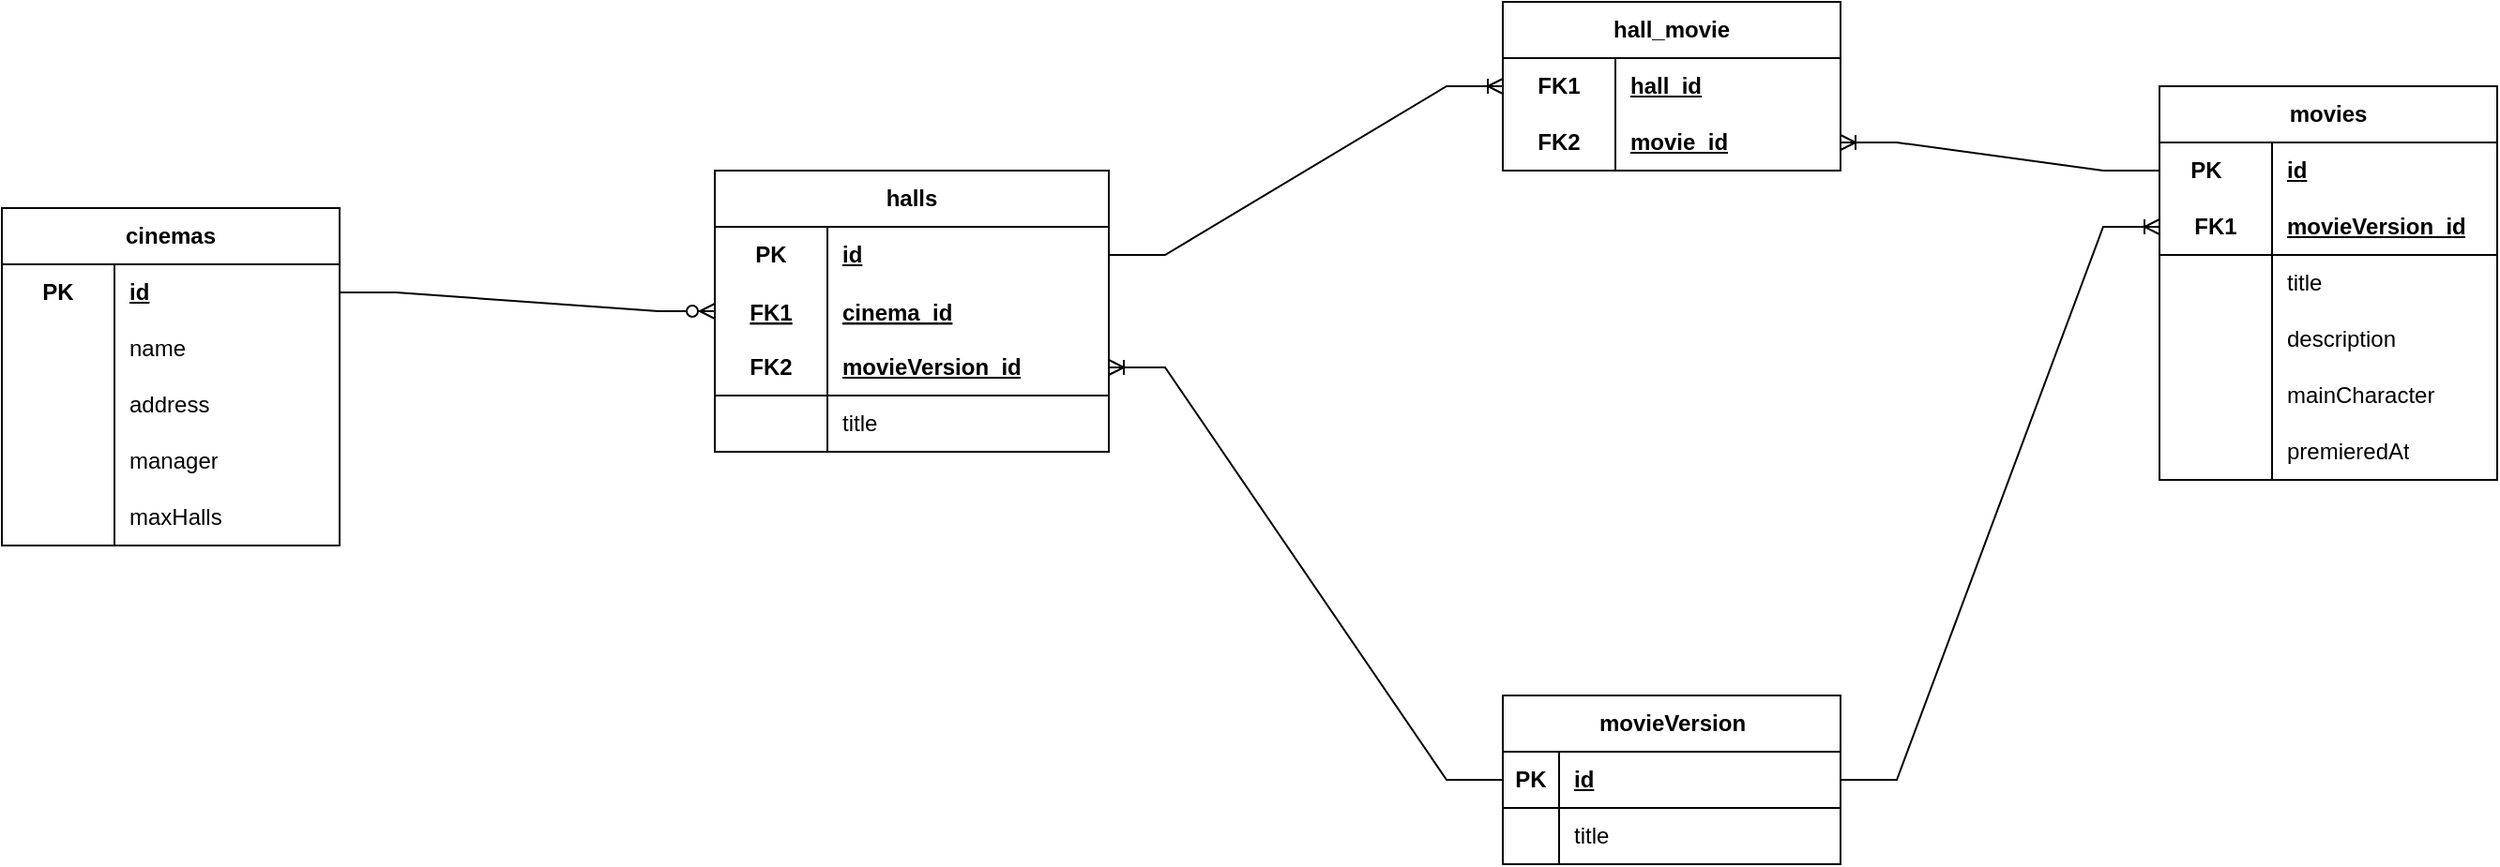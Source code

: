 <mxfile version="19.0.3" type="device"><diagram name="Page-1" id="P9ur7GRfT11JJCIv_-oT"><mxGraphModel dx="826" dy="822" grid="1" gridSize="10" guides="1" tooltips="1" connect="1" arrows="1" fold="1" page="1" pageScale="1" pageWidth="850" pageHeight="1100" math="0" shadow="0"><root><mxCell id="0"/><mxCell id="1" parent="0"/><mxCell id="s_9YV_izyqFztsHRIljp-14" value="cinemas" style="shape=table;startSize=30;container=1;collapsible=1;childLayout=tableLayout;fixedRows=1;rowLines=0;fontStyle=1;align=center;resizeLast=1;html=1;whiteSpace=wrap;" parent="1" vertex="1"><mxGeometry x="60" y="320" width="180" height="180" as="geometry"/></mxCell><mxCell id="s_9YV_izyqFztsHRIljp-15" value="" style="shape=tableRow;horizontal=0;startSize=0;swimlaneHead=0;swimlaneBody=0;fillColor=none;collapsible=0;dropTarget=0;points=[[0,0.5],[1,0.5]];portConstraint=eastwest;top=0;left=0;right=0;bottom=0;html=1;" parent="s_9YV_izyqFztsHRIljp-14" vertex="1"><mxGeometry y="30" width="180" height="30" as="geometry"/></mxCell><mxCell id="s_9YV_izyqFztsHRIljp-16" value="PK" style="shape=partialRectangle;connectable=0;fillColor=none;top=0;left=0;bottom=0;right=0;fontStyle=1;overflow=hidden;html=1;whiteSpace=wrap;" parent="s_9YV_izyqFztsHRIljp-15" vertex="1"><mxGeometry width="60" height="30" as="geometry"><mxRectangle width="60" height="30" as="alternateBounds"/></mxGeometry></mxCell><mxCell id="s_9YV_izyqFztsHRIljp-17" value="id" style="shape=partialRectangle;connectable=0;fillColor=none;top=0;left=0;bottom=0;right=0;align=left;spacingLeft=6;fontStyle=5;overflow=hidden;html=1;whiteSpace=wrap;" parent="s_9YV_izyqFztsHRIljp-15" vertex="1"><mxGeometry x="60" width="120" height="30" as="geometry"><mxRectangle width="120" height="30" as="alternateBounds"/></mxGeometry></mxCell><mxCell id="s_9YV_izyqFztsHRIljp-21" value="" style="shape=tableRow;horizontal=0;startSize=0;swimlaneHead=0;swimlaneBody=0;fillColor=none;collapsible=0;dropTarget=0;points=[[0,0.5],[1,0.5]];portConstraint=eastwest;top=0;left=0;right=0;bottom=0;html=1;" parent="s_9YV_izyqFztsHRIljp-14" vertex="1"><mxGeometry y="60" width="180" height="30" as="geometry"/></mxCell><mxCell id="s_9YV_izyqFztsHRIljp-22" value="" style="shape=partialRectangle;connectable=0;fillColor=none;top=0;left=0;bottom=0;right=0;editable=1;overflow=hidden;html=1;whiteSpace=wrap;" parent="s_9YV_izyqFztsHRIljp-21" vertex="1"><mxGeometry width="60" height="30" as="geometry"><mxRectangle width="60" height="30" as="alternateBounds"/></mxGeometry></mxCell><mxCell id="s_9YV_izyqFztsHRIljp-23" value="&lt;div&gt;name&lt;span style=&quot;white-space: pre;&quot;&gt;&#9;&lt;/span&gt;&lt;/div&gt;" style="shape=partialRectangle;connectable=0;fillColor=none;top=0;left=0;bottom=0;right=0;align=left;spacingLeft=6;overflow=hidden;html=1;whiteSpace=wrap;" parent="s_9YV_izyqFztsHRIljp-21" vertex="1"><mxGeometry x="60" width="120" height="30" as="geometry"><mxRectangle width="120" height="30" as="alternateBounds"/></mxGeometry></mxCell><mxCell id="s_9YV_izyqFztsHRIljp-24" value="" style="shape=tableRow;horizontal=0;startSize=0;swimlaneHead=0;swimlaneBody=0;fillColor=none;collapsible=0;dropTarget=0;points=[[0,0.5],[1,0.5]];portConstraint=eastwest;top=0;left=0;right=0;bottom=0;html=1;" parent="s_9YV_izyqFztsHRIljp-14" vertex="1"><mxGeometry y="90" width="180" height="30" as="geometry"/></mxCell><mxCell id="s_9YV_izyqFztsHRIljp-25" value="" style="shape=partialRectangle;connectable=0;fillColor=none;top=0;left=0;bottom=0;right=0;editable=1;overflow=hidden;html=1;whiteSpace=wrap;" parent="s_9YV_izyqFztsHRIljp-24" vertex="1"><mxGeometry width="60" height="30" as="geometry"><mxRectangle width="60" height="30" as="alternateBounds"/></mxGeometry></mxCell><mxCell id="s_9YV_izyqFztsHRIljp-26" value="&lt;div&gt;address&lt;/div&gt;" style="shape=partialRectangle;connectable=0;fillColor=none;top=0;left=0;bottom=0;right=0;align=left;spacingLeft=6;overflow=hidden;html=1;whiteSpace=wrap;" parent="s_9YV_izyqFztsHRIljp-24" vertex="1"><mxGeometry x="60" width="120" height="30" as="geometry"><mxRectangle width="120" height="30" as="alternateBounds"/></mxGeometry></mxCell><mxCell id="s_9YV_izyqFztsHRIljp-27" value="" style="shape=tableRow;horizontal=0;startSize=0;swimlaneHead=0;swimlaneBody=0;fillColor=none;collapsible=0;dropTarget=0;points=[[0,0.5],[1,0.5]];portConstraint=eastwest;top=0;left=0;right=0;bottom=0;html=1;" parent="s_9YV_izyqFztsHRIljp-14" vertex="1"><mxGeometry y="120" width="180" height="30" as="geometry"/></mxCell><mxCell id="s_9YV_izyqFztsHRIljp-28" value="" style="shape=partialRectangle;connectable=0;fillColor=none;top=0;left=0;bottom=0;right=0;editable=1;overflow=hidden;html=1;whiteSpace=wrap;" parent="s_9YV_izyqFztsHRIljp-27" vertex="1"><mxGeometry width="60" height="30" as="geometry"><mxRectangle width="60" height="30" as="alternateBounds"/></mxGeometry></mxCell><mxCell id="s_9YV_izyqFztsHRIljp-29" value="manager" style="shape=partialRectangle;connectable=0;fillColor=none;top=0;left=0;bottom=0;right=0;align=left;spacingLeft=6;overflow=hidden;html=1;whiteSpace=wrap;" parent="s_9YV_izyqFztsHRIljp-27" vertex="1"><mxGeometry x="60" width="120" height="30" as="geometry"><mxRectangle width="120" height="30" as="alternateBounds"/></mxGeometry></mxCell><mxCell id="s_9YV_izyqFztsHRIljp-30" value="" style="shape=tableRow;horizontal=0;startSize=0;swimlaneHead=0;swimlaneBody=0;fillColor=none;collapsible=0;dropTarget=0;points=[[0,0.5],[1,0.5]];portConstraint=eastwest;top=0;left=0;right=0;bottom=0;html=1;" parent="s_9YV_izyqFztsHRIljp-14" vertex="1"><mxGeometry y="150" width="180" height="30" as="geometry"/></mxCell><mxCell id="s_9YV_izyqFztsHRIljp-31" value="" style="shape=partialRectangle;connectable=0;fillColor=none;top=0;left=0;bottom=0;right=0;editable=1;overflow=hidden;html=1;whiteSpace=wrap;" parent="s_9YV_izyqFztsHRIljp-30" vertex="1"><mxGeometry width="60" height="30" as="geometry"><mxRectangle width="60" height="30" as="alternateBounds"/></mxGeometry></mxCell><mxCell id="s_9YV_izyqFztsHRIljp-32" value="maxHalls" style="shape=partialRectangle;connectable=0;fillColor=none;top=0;left=0;bottom=0;right=0;align=left;spacingLeft=6;overflow=hidden;html=1;whiteSpace=wrap;" parent="s_9YV_izyqFztsHRIljp-30" vertex="1"><mxGeometry x="60" width="120" height="30" as="geometry"><mxRectangle width="120" height="30" as="alternateBounds"/></mxGeometry></mxCell><mxCell id="s_9YV_izyqFztsHRIljp-33" value="halls" style="shape=table;startSize=30;container=1;collapsible=1;childLayout=tableLayout;fixedRows=1;rowLines=0;fontStyle=1;align=center;resizeLast=1;html=1;whiteSpace=wrap;" parent="1" vertex="1"><mxGeometry x="440" y="300" width="210" height="150" as="geometry"/></mxCell><mxCell id="s_9YV_izyqFztsHRIljp-34" value="" style="shape=tableRow;horizontal=0;startSize=0;swimlaneHead=0;swimlaneBody=0;fillColor=none;collapsible=0;dropTarget=0;points=[[0,0.5],[1,0.5]];portConstraint=eastwest;top=0;left=0;right=0;bottom=0;html=1;" parent="s_9YV_izyqFztsHRIljp-33" vertex="1"><mxGeometry y="30" width="210" height="30" as="geometry"/></mxCell><mxCell id="s_9YV_izyqFztsHRIljp-35" value="PK" style="shape=partialRectangle;connectable=0;fillColor=none;top=0;left=0;bottom=0;right=0;fontStyle=1;overflow=hidden;html=1;whiteSpace=wrap;" parent="s_9YV_izyqFztsHRIljp-34" vertex="1"><mxGeometry width="60" height="30" as="geometry"><mxRectangle width="60" height="30" as="alternateBounds"/></mxGeometry></mxCell><mxCell id="s_9YV_izyqFztsHRIljp-36" value="id" style="shape=partialRectangle;connectable=0;fillColor=none;top=0;left=0;bottom=0;right=0;align=left;spacingLeft=6;fontStyle=5;overflow=hidden;html=1;whiteSpace=wrap;" parent="s_9YV_izyqFztsHRIljp-34" vertex="1"><mxGeometry x="60" width="150" height="30" as="geometry"><mxRectangle width="150" height="30" as="alternateBounds"/></mxGeometry></mxCell><mxCell id="I0z0G9ec94w-HaaWUI5X-5" value="" style="shape=tableRow;horizontal=0;startSize=0;swimlaneHead=0;swimlaneBody=0;fillColor=none;collapsible=0;dropTarget=0;points=[[0,0.5],[1,0.5]];portConstraint=eastwest;top=0;left=0;right=0;bottom=0;" vertex="1" parent="s_9YV_izyqFztsHRIljp-33"><mxGeometry y="60" width="210" height="30" as="geometry"/></mxCell><mxCell id="I0z0G9ec94w-HaaWUI5X-6" value="FK1" style="shape=partialRectangle;connectable=0;fillColor=none;top=0;left=0;bottom=0;right=0;fontStyle=5;overflow=hidden;" vertex="1" parent="I0z0G9ec94w-HaaWUI5X-5"><mxGeometry width="60" height="30" as="geometry"><mxRectangle width="60" height="30" as="alternateBounds"/></mxGeometry></mxCell><mxCell id="I0z0G9ec94w-HaaWUI5X-7" value="cinema_id" style="shape=partialRectangle;connectable=0;fillColor=none;top=0;left=0;bottom=0;right=0;align=left;spacingLeft=6;fontStyle=5;overflow=hidden;" vertex="1" parent="I0z0G9ec94w-HaaWUI5X-5"><mxGeometry x="60" width="150" height="30" as="geometry"><mxRectangle width="150" height="30" as="alternateBounds"/></mxGeometry></mxCell><mxCell id="s_9YV_izyqFztsHRIljp-37" value="" style="shape=tableRow;horizontal=0;startSize=0;swimlaneHead=0;swimlaneBody=0;fillColor=none;collapsible=0;dropTarget=0;points=[[0,0.5],[1,0.5]];portConstraint=eastwest;top=0;left=0;right=0;bottom=1;html=1;" parent="s_9YV_izyqFztsHRIljp-33" vertex="1"><mxGeometry y="90" width="210" height="30" as="geometry"/></mxCell><mxCell id="s_9YV_izyqFztsHRIljp-38" value="FK2" style="shape=partialRectangle;connectable=0;fillColor=none;top=0;left=0;bottom=0;right=0;fontStyle=1;overflow=hidden;html=1;whiteSpace=wrap;" parent="s_9YV_izyqFztsHRIljp-37" vertex="1"><mxGeometry width="60" height="30" as="geometry"><mxRectangle width="60" height="30" as="alternateBounds"/></mxGeometry></mxCell><mxCell id="s_9YV_izyqFztsHRIljp-39" value="movieVersion_id" style="shape=partialRectangle;connectable=0;fillColor=none;top=0;left=0;bottom=0;right=0;align=left;spacingLeft=6;fontStyle=5;overflow=hidden;html=1;whiteSpace=wrap;" parent="s_9YV_izyqFztsHRIljp-37" vertex="1"><mxGeometry x="60" width="150" height="30" as="geometry"><mxRectangle width="150" height="30" as="alternateBounds"/></mxGeometry></mxCell><mxCell id="s_9YV_izyqFztsHRIljp-40" value="" style="shape=tableRow;horizontal=0;startSize=0;swimlaneHead=0;swimlaneBody=0;fillColor=none;collapsible=0;dropTarget=0;points=[[0,0.5],[1,0.5]];portConstraint=eastwest;top=0;left=0;right=0;bottom=0;html=1;" parent="s_9YV_izyqFztsHRIljp-33" vertex="1"><mxGeometry y="120" width="210" height="30" as="geometry"/></mxCell><mxCell id="s_9YV_izyqFztsHRIljp-41" value="" style="shape=partialRectangle;connectable=0;fillColor=none;top=0;left=0;bottom=0;right=0;editable=1;overflow=hidden;html=1;whiteSpace=wrap;" parent="s_9YV_izyqFztsHRIljp-40" vertex="1"><mxGeometry width="60" height="30" as="geometry"><mxRectangle width="60" height="30" as="alternateBounds"/></mxGeometry></mxCell><mxCell id="s_9YV_izyqFztsHRIljp-42" value="title" style="shape=partialRectangle;connectable=0;fillColor=none;top=0;left=0;bottom=0;right=0;align=left;spacingLeft=6;overflow=hidden;html=1;whiteSpace=wrap;" parent="s_9YV_izyqFztsHRIljp-40" vertex="1"><mxGeometry x="60" width="150" height="30" as="geometry"><mxRectangle width="150" height="30" as="alternateBounds"/></mxGeometry></mxCell><mxCell id="s_9YV_izyqFztsHRIljp-78" value="movieVersion" style="shape=table;startSize=30;container=1;collapsible=1;childLayout=tableLayout;fixedRows=1;rowLines=0;fontStyle=1;align=center;resizeLast=1;html=1;" parent="1" vertex="1"><mxGeometry x="860" y="580" width="180" height="90" as="geometry"/></mxCell><mxCell id="s_9YV_izyqFztsHRIljp-79" value="" style="shape=tableRow;horizontal=0;startSize=0;swimlaneHead=0;swimlaneBody=0;fillColor=none;collapsible=0;dropTarget=0;points=[[0,0.5],[1,0.5]];portConstraint=eastwest;top=0;left=0;right=0;bottom=1;" parent="s_9YV_izyqFztsHRIljp-78" vertex="1"><mxGeometry y="30" width="180" height="30" as="geometry"/></mxCell><mxCell id="s_9YV_izyqFztsHRIljp-80" value="PK" style="shape=partialRectangle;connectable=0;fillColor=none;top=0;left=0;bottom=0;right=0;fontStyle=1;overflow=hidden;whiteSpace=wrap;html=1;" parent="s_9YV_izyqFztsHRIljp-79" vertex="1"><mxGeometry width="30" height="30" as="geometry"><mxRectangle width="30" height="30" as="alternateBounds"/></mxGeometry></mxCell><mxCell id="s_9YV_izyqFztsHRIljp-81" value="id" style="shape=partialRectangle;connectable=0;fillColor=none;top=0;left=0;bottom=0;right=0;align=left;spacingLeft=6;fontStyle=5;overflow=hidden;whiteSpace=wrap;html=1;" parent="s_9YV_izyqFztsHRIljp-79" vertex="1"><mxGeometry x="30" width="150" height="30" as="geometry"><mxRectangle width="150" height="30" as="alternateBounds"/></mxGeometry></mxCell><mxCell id="s_9YV_izyqFztsHRIljp-82" value="" style="shape=tableRow;horizontal=0;startSize=0;swimlaneHead=0;swimlaneBody=0;fillColor=none;collapsible=0;dropTarget=0;points=[[0,0.5],[1,0.5]];portConstraint=eastwest;top=0;left=0;right=0;bottom=0;" parent="s_9YV_izyqFztsHRIljp-78" vertex="1"><mxGeometry y="60" width="180" height="30" as="geometry"/></mxCell><mxCell id="s_9YV_izyqFztsHRIljp-83" value="" style="shape=partialRectangle;connectable=0;fillColor=none;top=0;left=0;bottom=0;right=0;editable=1;overflow=hidden;whiteSpace=wrap;html=1;" parent="s_9YV_izyqFztsHRIljp-82" vertex="1"><mxGeometry width="30" height="30" as="geometry"><mxRectangle width="30" height="30" as="alternateBounds"/></mxGeometry></mxCell><mxCell id="s_9YV_izyqFztsHRIljp-84" value="title" style="shape=partialRectangle;connectable=0;fillColor=none;top=0;left=0;bottom=0;right=0;align=left;spacingLeft=6;overflow=hidden;whiteSpace=wrap;html=1;" parent="s_9YV_izyqFztsHRIljp-82" vertex="1"><mxGeometry x="30" width="150" height="30" as="geometry"><mxRectangle width="150" height="30" as="alternateBounds"/></mxGeometry></mxCell><mxCell id="s_9YV_izyqFztsHRIljp-91" value="movies" style="shape=table;startSize=30;container=1;collapsible=1;childLayout=tableLayout;fixedRows=1;rowLines=0;fontStyle=1;align=center;resizeLast=1;html=1;whiteSpace=wrap;" parent="1" vertex="1"><mxGeometry x="1210" y="255" width="180" height="210" as="geometry"/></mxCell><mxCell id="s_9YV_izyqFztsHRIljp-92" value="" style="shape=tableRow;horizontal=0;startSize=0;swimlaneHead=0;swimlaneBody=0;fillColor=none;collapsible=0;dropTarget=0;points=[[0,0.5],[1,0.5]];portConstraint=eastwest;top=0;left=0;right=0;bottom=0;html=1;" parent="s_9YV_izyqFztsHRIljp-91" vertex="1"><mxGeometry y="30" width="180" height="30" as="geometry"/></mxCell><mxCell id="s_9YV_izyqFztsHRIljp-93" value="PK&lt;span style=&quot;white-space: pre;&quot;&gt;&#9;&lt;/span&gt;" style="shape=partialRectangle;connectable=0;fillColor=none;top=0;left=0;bottom=0;right=0;fontStyle=1;overflow=hidden;html=1;whiteSpace=wrap;" parent="s_9YV_izyqFztsHRIljp-92" vertex="1"><mxGeometry width="60" height="30" as="geometry"><mxRectangle width="60" height="30" as="alternateBounds"/></mxGeometry></mxCell><mxCell id="s_9YV_izyqFztsHRIljp-94" value="id" style="shape=partialRectangle;connectable=0;fillColor=none;top=0;left=0;bottom=0;right=0;align=left;spacingLeft=6;fontStyle=5;overflow=hidden;html=1;whiteSpace=wrap;" parent="s_9YV_izyqFztsHRIljp-92" vertex="1"><mxGeometry x="60" width="120" height="30" as="geometry"><mxRectangle width="120" height="30" as="alternateBounds"/></mxGeometry></mxCell><mxCell id="s_9YV_izyqFztsHRIljp-95" value="" style="shape=tableRow;horizontal=0;startSize=0;swimlaneHead=0;swimlaneBody=0;fillColor=none;collapsible=0;dropTarget=0;points=[[0,0.5],[1,0.5]];portConstraint=eastwest;top=0;left=0;right=0;bottom=1;html=1;" parent="s_9YV_izyqFztsHRIljp-91" vertex="1"><mxGeometry y="60" width="180" height="30" as="geometry"/></mxCell><mxCell id="s_9YV_izyqFztsHRIljp-96" value="FK1" style="shape=partialRectangle;connectable=0;fillColor=none;top=0;left=0;bottom=0;right=0;fontStyle=1;overflow=hidden;html=1;whiteSpace=wrap;" parent="s_9YV_izyqFztsHRIljp-95" vertex="1"><mxGeometry width="60" height="30" as="geometry"><mxRectangle width="60" height="30" as="alternateBounds"/></mxGeometry></mxCell><mxCell id="s_9YV_izyqFztsHRIljp-97" value="movieVersion_id" style="shape=partialRectangle;connectable=0;fillColor=none;top=0;left=0;bottom=0;right=0;align=left;spacingLeft=6;fontStyle=5;overflow=hidden;html=1;whiteSpace=wrap;" parent="s_9YV_izyqFztsHRIljp-95" vertex="1"><mxGeometry x="60" width="120" height="30" as="geometry"><mxRectangle width="120" height="30" as="alternateBounds"/></mxGeometry></mxCell><mxCell id="s_9YV_izyqFztsHRIljp-98" value="" style="shape=tableRow;horizontal=0;startSize=0;swimlaneHead=0;swimlaneBody=0;fillColor=none;collapsible=0;dropTarget=0;points=[[0,0.5],[1,0.5]];portConstraint=eastwest;top=0;left=0;right=0;bottom=0;html=1;" parent="s_9YV_izyqFztsHRIljp-91" vertex="1"><mxGeometry y="90" width="180" height="30" as="geometry"/></mxCell><mxCell id="s_9YV_izyqFztsHRIljp-99" value="" style="shape=partialRectangle;connectable=0;fillColor=none;top=0;left=0;bottom=0;right=0;editable=1;overflow=hidden;html=1;whiteSpace=wrap;" parent="s_9YV_izyqFztsHRIljp-98" vertex="1"><mxGeometry width="60" height="30" as="geometry"><mxRectangle width="60" height="30" as="alternateBounds"/></mxGeometry></mxCell><mxCell id="s_9YV_izyqFztsHRIljp-100" value="title" style="shape=partialRectangle;connectable=0;fillColor=none;top=0;left=0;bottom=0;right=0;align=left;spacingLeft=6;overflow=hidden;html=1;whiteSpace=wrap;" parent="s_9YV_izyqFztsHRIljp-98" vertex="1"><mxGeometry x="60" width="120" height="30" as="geometry"><mxRectangle width="120" height="30" as="alternateBounds"/></mxGeometry></mxCell><mxCell id="s_9YV_izyqFztsHRIljp-101" value="" style="shape=tableRow;horizontal=0;startSize=0;swimlaneHead=0;swimlaneBody=0;fillColor=none;collapsible=0;dropTarget=0;points=[[0,0.5],[1,0.5]];portConstraint=eastwest;top=0;left=0;right=0;bottom=0;html=1;" parent="s_9YV_izyqFztsHRIljp-91" vertex="1"><mxGeometry y="120" width="180" height="30" as="geometry"/></mxCell><mxCell id="s_9YV_izyqFztsHRIljp-102" value="" style="shape=partialRectangle;connectable=0;fillColor=none;top=0;left=0;bottom=0;right=0;editable=1;overflow=hidden;html=1;whiteSpace=wrap;" parent="s_9YV_izyqFztsHRIljp-101" vertex="1"><mxGeometry width="60" height="30" as="geometry"><mxRectangle width="60" height="30" as="alternateBounds"/></mxGeometry></mxCell><mxCell id="s_9YV_izyqFztsHRIljp-103" value="description" style="shape=partialRectangle;connectable=0;fillColor=none;top=0;left=0;bottom=0;right=0;align=left;spacingLeft=6;overflow=hidden;html=1;whiteSpace=wrap;" parent="s_9YV_izyqFztsHRIljp-101" vertex="1"><mxGeometry x="60" width="120" height="30" as="geometry"><mxRectangle width="120" height="30" as="alternateBounds"/></mxGeometry></mxCell><mxCell id="s_9YV_izyqFztsHRIljp-104" value="" style="shape=tableRow;horizontal=0;startSize=0;swimlaneHead=0;swimlaneBody=0;fillColor=none;collapsible=0;dropTarget=0;points=[[0,0.5],[1,0.5]];portConstraint=eastwest;top=0;left=0;right=0;bottom=0;html=1;" parent="s_9YV_izyqFztsHRIljp-91" vertex="1"><mxGeometry y="150" width="180" height="30" as="geometry"/></mxCell><mxCell id="s_9YV_izyqFztsHRIljp-105" value="" style="shape=partialRectangle;connectable=0;fillColor=none;top=0;left=0;bottom=0;right=0;editable=1;overflow=hidden;html=1;whiteSpace=wrap;" parent="s_9YV_izyqFztsHRIljp-104" vertex="1"><mxGeometry width="60" height="30" as="geometry"><mxRectangle width="60" height="30" as="alternateBounds"/></mxGeometry></mxCell><mxCell id="s_9YV_izyqFztsHRIljp-106" value="mainCharacter" style="shape=partialRectangle;connectable=0;fillColor=none;top=0;left=0;bottom=0;right=0;align=left;spacingLeft=6;overflow=hidden;html=1;whiteSpace=wrap;" parent="s_9YV_izyqFztsHRIljp-104" vertex="1"><mxGeometry x="60" width="120" height="30" as="geometry"><mxRectangle width="120" height="30" as="alternateBounds"/></mxGeometry></mxCell><mxCell id="s_9YV_izyqFztsHRIljp-107" value="" style="shape=tableRow;horizontal=0;startSize=0;swimlaneHead=0;swimlaneBody=0;fillColor=none;collapsible=0;dropTarget=0;points=[[0,0.5],[1,0.5]];portConstraint=eastwest;top=0;left=0;right=0;bottom=0;html=1;" parent="s_9YV_izyqFztsHRIljp-91" vertex="1"><mxGeometry y="180" width="180" height="30" as="geometry"/></mxCell><mxCell id="s_9YV_izyqFztsHRIljp-108" value="" style="shape=partialRectangle;connectable=0;fillColor=none;top=0;left=0;bottom=0;right=0;editable=1;overflow=hidden;html=1;whiteSpace=wrap;" parent="s_9YV_izyqFztsHRIljp-107" vertex="1"><mxGeometry width="60" height="30" as="geometry"><mxRectangle width="60" height="30" as="alternateBounds"/></mxGeometry></mxCell><mxCell id="s_9YV_izyqFztsHRIljp-109" value="premieredAt" style="shape=partialRectangle;connectable=0;fillColor=none;top=0;left=0;bottom=0;right=0;align=left;spacingLeft=6;overflow=hidden;html=1;whiteSpace=wrap;" parent="s_9YV_izyqFztsHRIljp-107" vertex="1"><mxGeometry x="60" width="120" height="30" as="geometry"><mxRectangle width="120" height="30" as="alternateBounds"/></mxGeometry></mxCell><mxCell id="s_9YV_izyqFztsHRIljp-110" value="hall_movie" style="shape=table;startSize=30;container=1;collapsible=1;childLayout=tableLayout;fixedRows=1;rowLines=0;fontStyle=1;align=center;resizeLast=1;html=1;whiteSpace=wrap;" parent="1" vertex="1"><mxGeometry x="860" y="210" width="180" height="90" as="geometry"/></mxCell><mxCell id="s_9YV_izyqFztsHRIljp-111" value="" style="shape=tableRow;horizontal=0;startSize=0;swimlaneHead=0;swimlaneBody=0;fillColor=none;collapsible=0;dropTarget=0;points=[[0,0.5],[1,0.5]];portConstraint=eastwest;top=0;left=0;right=0;bottom=0;html=1;" parent="s_9YV_izyqFztsHRIljp-110" vertex="1"><mxGeometry y="30" width="180" height="30" as="geometry"/></mxCell><mxCell id="s_9YV_izyqFztsHRIljp-112" value="FK1" style="shape=partialRectangle;connectable=0;fillColor=none;top=0;left=0;bottom=0;right=0;fontStyle=1;overflow=hidden;html=1;whiteSpace=wrap;" parent="s_9YV_izyqFztsHRIljp-111" vertex="1"><mxGeometry width="60" height="30" as="geometry"><mxRectangle width="60" height="30" as="alternateBounds"/></mxGeometry></mxCell><mxCell id="s_9YV_izyqFztsHRIljp-113" value="hall_id" style="shape=partialRectangle;connectable=0;fillColor=none;top=0;left=0;bottom=0;right=0;align=left;spacingLeft=6;fontStyle=5;overflow=hidden;html=1;whiteSpace=wrap;" parent="s_9YV_izyqFztsHRIljp-111" vertex="1"><mxGeometry x="60" width="120" height="30" as="geometry"><mxRectangle width="120" height="30" as="alternateBounds"/></mxGeometry></mxCell><mxCell id="s_9YV_izyqFztsHRIljp-114" value="" style="shape=tableRow;horizontal=0;startSize=0;swimlaneHead=0;swimlaneBody=0;fillColor=none;collapsible=0;dropTarget=0;points=[[0,0.5],[1,0.5]];portConstraint=eastwest;top=0;left=0;right=0;bottom=1;html=1;" parent="s_9YV_izyqFztsHRIljp-110" vertex="1"><mxGeometry y="60" width="180" height="30" as="geometry"/></mxCell><mxCell id="s_9YV_izyqFztsHRIljp-115" value="FK2" style="shape=partialRectangle;connectable=0;fillColor=none;top=0;left=0;bottom=0;right=0;fontStyle=1;overflow=hidden;html=1;whiteSpace=wrap;" parent="s_9YV_izyqFztsHRIljp-114" vertex="1"><mxGeometry width="60" height="30" as="geometry"><mxRectangle width="60" height="30" as="alternateBounds"/></mxGeometry></mxCell><mxCell id="s_9YV_izyqFztsHRIljp-116" value="movie_id" style="shape=partialRectangle;connectable=0;fillColor=none;top=0;left=0;bottom=0;right=0;align=left;spacingLeft=6;fontStyle=5;overflow=hidden;html=1;whiteSpace=wrap;" parent="s_9YV_izyqFztsHRIljp-114" vertex="1"><mxGeometry x="60" width="120" height="30" as="geometry"><mxRectangle width="120" height="30" as="alternateBounds"/></mxGeometry></mxCell><mxCell id="s_9YV_izyqFztsHRIljp-133" value="" style="edgeStyle=entityRelationEdgeStyle;fontSize=12;html=1;endArrow=ERoneToMany;rounded=0;entryX=1;entryY=0.5;entryDx=0;entryDy=0;exitX=0;exitY=0.5;exitDx=0;exitDy=0;" parent="1" source="s_9YV_izyqFztsHRIljp-79" target="s_9YV_izyqFztsHRIljp-37" edge="1"><mxGeometry width="100" height="100" relative="1" as="geometry"><mxPoint x="630" y="510" as="sourcePoint"/><mxPoint x="730" y="410" as="targetPoint"/></mxGeometry></mxCell><mxCell id="s_9YV_izyqFztsHRIljp-134" value="" style="edgeStyle=entityRelationEdgeStyle;fontSize=12;html=1;endArrow=ERoneToMany;rounded=0;exitX=1;exitY=0.5;exitDx=0;exitDy=0;" parent="1" source="s_9YV_izyqFztsHRIljp-79" edge="1"><mxGeometry width="100" height="100" relative="1" as="geometry"><mxPoint x="790" y="470" as="sourcePoint"/><mxPoint x="1210" y="330" as="targetPoint"/></mxGeometry></mxCell><mxCell id="s_9YV_izyqFztsHRIljp-135" value="" style="edgeStyle=entityRelationEdgeStyle;fontSize=12;html=1;endArrow=ERoneToMany;rounded=0;entryX=0;entryY=0.5;entryDx=0;entryDy=0;exitX=1;exitY=0.5;exitDx=0;exitDy=0;" parent="1" source="s_9YV_izyqFztsHRIljp-34" target="s_9YV_izyqFztsHRIljp-111" edge="1"><mxGeometry width="100" height="100" relative="1" as="geometry"><mxPoint x="790" y="470" as="sourcePoint"/><mxPoint x="890" y="370" as="targetPoint"/></mxGeometry></mxCell><mxCell id="s_9YV_izyqFztsHRIljp-136" value="" style="edgeStyle=entityRelationEdgeStyle;fontSize=12;html=1;endArrow=ERoneToMany;rounded=0;entryX=1;entryY=0.5;entryDx=0;entryDy=0;exitX=0;exitY=0.5;exitDx=0;exitDy=0;" parent="1" source="s_9YV_izyqFztsHRIljp-92" target="s_9YV_izyqFztsHRIljp-114" edge="1"><mxGeometry width="100" height="100" relative="1" as="geometry"><mxPoint x="790" y="470" as="sourcePoint"/><mxPoint x="890" y="370" as="targetPoint"/></mxGeometry></mxCell><mxCell id="I0z0G9ec94w-HaaWUI5X-8" value="" style="edgeStyle=entityRelationEdgeStyle;fontSize=12;html=1;endArrow=ERzeroToMany;endFill=1;rounded=0;entryX=0;entryY=0.5;entryDx=0;entryDy=0;exitX=1;exitY=0.5;exitDx=0;exitDy=0;" edge="1" parent="1" source="s_9YV_izyqFztsHRIljp-15" target="I0z0G9ec94w-HaaWUI5X-5"><mxGeometry width="100" height="100" relative="1" as="geometry"><mxPoint x="670" y="540" as="sourcePoint"/><mxPoint x="770" y="440" as="targetPoint"/></mxGeometry></mxCell></root></mxGraphModel></diagram></mxfile>